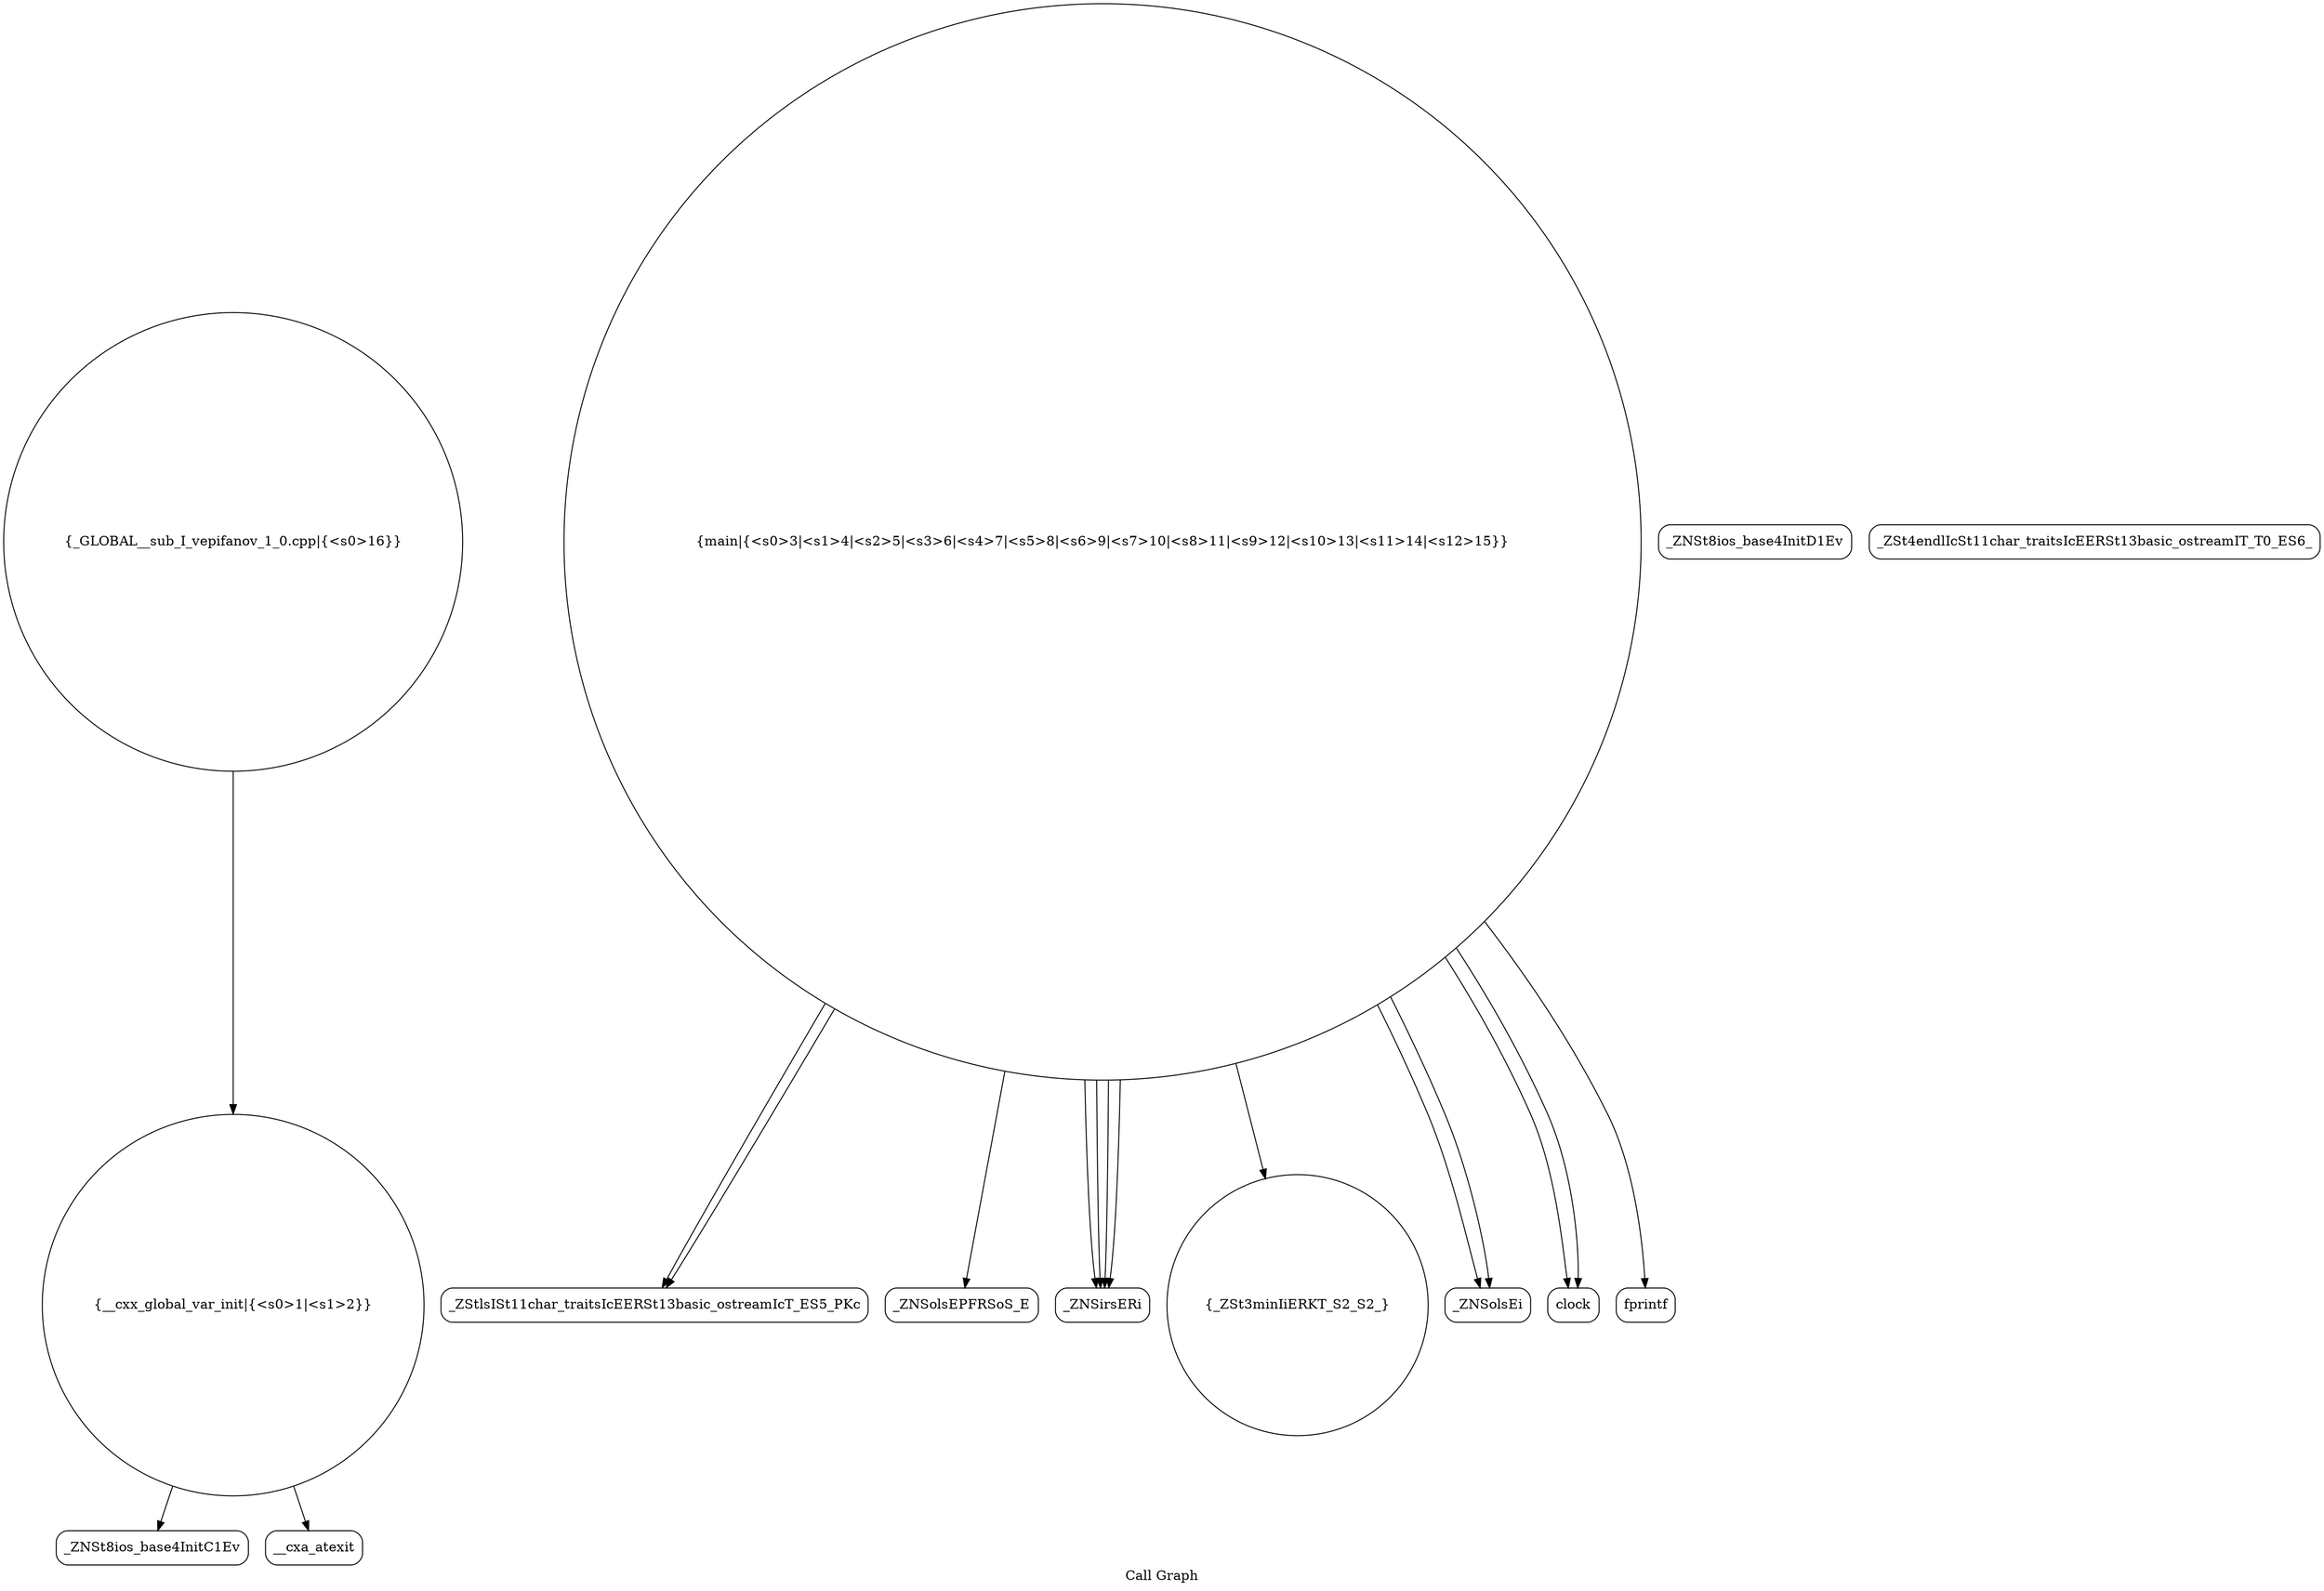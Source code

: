 digraph "Call Graph" {
	label="Call Graph";

	Node0x5594e4af1af0 [shape=record,shape=circle,label="{__cxx_global_var_init|{<s0>1|<s1>2}}"];
	Node0x5594e4af1af0:s0 -> Node0x5594e4af1f80[color=black];
	Node0x5594e4af1af0:s1 -> Node0x5594e4af2080[color=black];
	Node0x5594e4af2280 [shape=record,shape=Mrecord,label="{_ZStlsISt11char_traitsIcEERSt13basic_ostreamIcT_ES5_PKc}"];
	Node0x5594e4af2000 [shape=record,shape=Mrecord,label="{_ZNSt8ios_base4InitD1Ev}"];
	Node0x5594e4af2380 [shape=record,shape=Mrecord,label="{_ZNSolsEPFRSoS_E}"];
	Node0x5594e4af2100 [shape=record,shape=circle,label="{main|{<s0>3|<s1>4|<s2>5|<s3>6|<s4>7|<s5>8|<s6>9|<s7>10|<s8>11|<s9>12|<s10>13|<s11>14|<s12>15}}"];
	Node0x5594e4af2100:s0 -> Node0x5594e4af2180[color=black];
	Node0x5594e4af2100:s1 -> Node0x5594e4af2180[color=black];
	Node0x5594e4af2100:s2 -> Node0x5594e4af2180[color=black];
	Node0x5594e4af2100:s3 -> Node0x5594e4af2180[color=black];
	Node0x5594e4af2100:s4 -> Node0x5594e4af2200[color=black];
	Node0x5594e4af2100:s5 -> Node0x5594e4af2280[color=black];
	Node0x5594e4af2100:s6 -> Node0x5594e4af2300[color=black];
	Node0x5594e4af2100:s7 -> Node0x5594e4af2280[color=black];
	Node0x5594e4af2100:s8 -> Node0x5594e4af2300[color=black];
	Node0x5594e4af2100:s9 -> Node0x5594e4af2380[color=black];
	Node0x5594e4af2100:s10 -> Node0x5594e4af2500[color=black];
	Node0x5594e4af2100:s11 -> Node0x5594e4af2500[color=black];
	Node0x5594e4af2100:s12 -> Node0x5594e4af2480[color=black];
	Node0x5594e4af2480 [shape=record,shape=Mrecord,label="{fprintf}"];
	Node0x5594e4af2200 [shape=record,shape=circle,label="{_ZSt3minIiERKT_S2_S2_}"];
	Node0x5594e4af2580 [shape=record,shape=circle,label="{_GLOBAL__sub_I_vepifanov_1_0.cpp|{<s0>16}}"];
	Node0x5594e4af2580:s0 -> Node0x5594e4af1af0[color=black];
	Node0x5594e4af1f80 [shape=record,shape=Mrecord,label="{_ZNSt8ios_base4InitC1Ev}"];
	Node0x5594e4af2300 [shape=record,shape=Mrecord,label="{_ZNSolsEi}"];
	Node0x5594e4af2080 [shape=record,shape=Mrecord,label="{__cxa_atexit}"];
	Node0x5594e4af2400 [shape=record,shape=Mrecord,label="{_ZSt4endlIcSt11char_traitsIcEERSt13basic_ostreamIT_T0_ES6_}"];
	Node0x5594e4af2180 [shape=record,shape=Mrecord,label="{_ZNSirsERi}"];
	Node0x5594e4af2500 [shape=record,shape=Mrecord,label="{clock}"];
}
